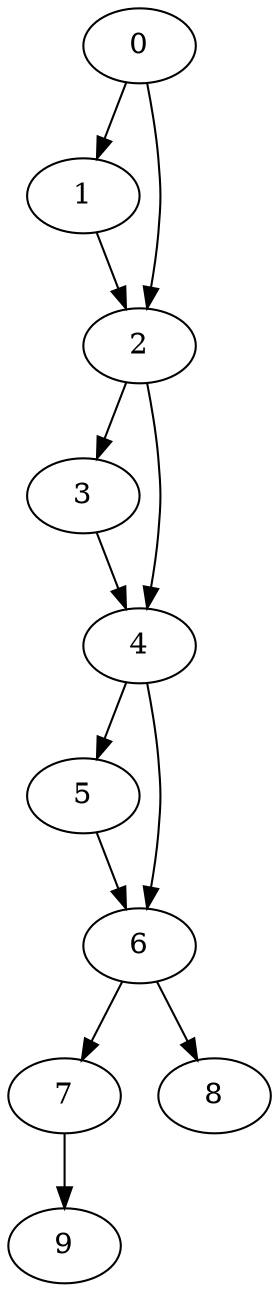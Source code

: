 digraph {
	0
	1
	2
	3
	4
	5
	6
	7
	8
	9
	2 -> 4
	3 -> 4
	6 -> 7
	6 -> 8
	7 -> 9
	0 -> 1
	0 -> 2
	1 -> 2
	2 -> 3
	4 -> 5
	4 -> 6
	5 -> 6
}
